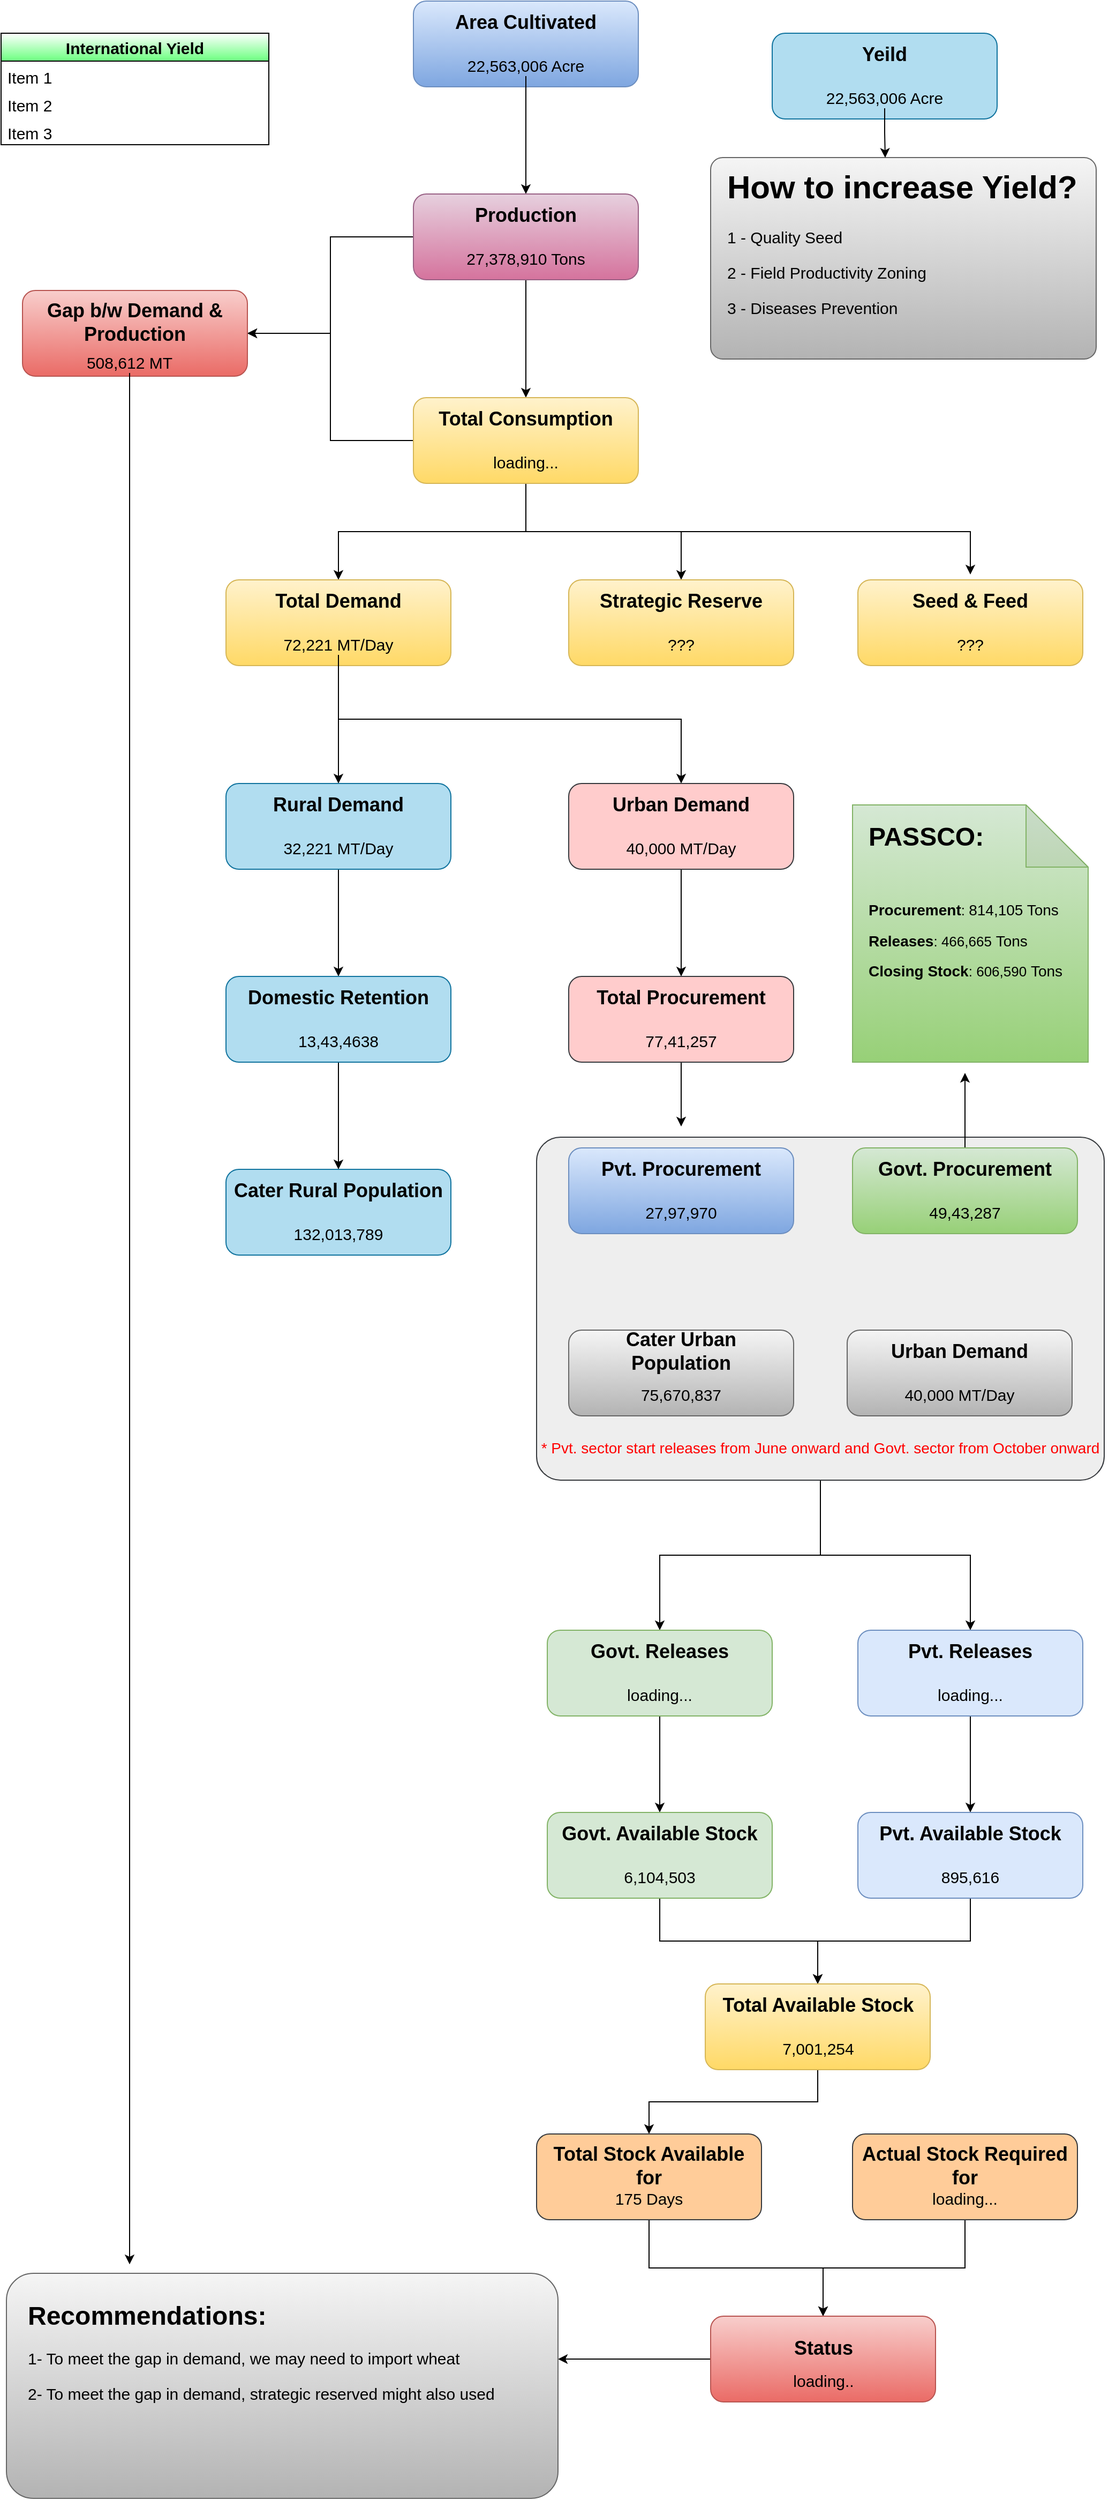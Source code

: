 <mxfile version="15.0.2" type="github">
  <diagram id="I7CHBkKnCYrHu58SfuDM" name="Page-1">
    <mxGraphModel dx="1245" dy="667" grid="1" gridSize="10" guides="1" tooltips="1" connect="1" arrows="1" fold="1" page="1" pageScale="1" pageWidth="1100" pageHeight="2500" math="0" shadow="0">
      <root>
        <mxCell id="0" />
        <mxCell id="1" parent="0" />
        <mxCell id="dDpHStHxGHFSLG2KbeYR-14" style="edgeStyle=orthogonalEdgeStyle;rounded=0;jumpSize=6;orthogonalLoop=1;jettySize=auto;html=1;entryX=0.5;entryY=0;entryDx=0;entryDy=0;" edge="1" parent="1" source="dDpHStHxGHFSLG2KbeYR-11" target="IQpRgXhFGQUZ7-Aa7Qsy-60">
          <mxGeometry relative="1" as="geometry" />
        </mxCell>
        <mxCell id="dDpHStHxGHFSLG2KbeYR-15" style="edgeStyle=orthogonalEdgeStyle;rounded=0;jumpSize=6;orthogonalLoop=1;jettySize=auto;html=1;entryX=0.5;entryY=0;entryDx=0;entryDy=0;" edge="1" parent="1" source="dDpHStHxGHFSLG2KbeYR-11" target="IQpRgXhFGQUZ7-Aa7Qsy-63">
          <mxGeometry relative="1" as="geometry" />
        </mxCell>
        <mxCell id="dDpHStHxGHFSLG2KbeYR-11" value="" style="rounded=1;whiteSpace=wrap;html=1;arcSize=7;fillColor=#eeeeee;strokeColor=#36393d;" vertex="1" parent="1">
          <mxGeometry x="560" y="1100" width="530" height="320" as="geometry" />
        </mxCell>
        <mxCell id="IQpRgXhFGQUZ7-Aa7Qsy-1" value="" style="rounded=1;whiteSpace=wrap;html=1;fillColor=#dae8fc;strokeColor=#6c8ebf;gradientColor=#7ea6e0;" parent="1" vertex="1">
          <mxGeometry x="445" y="40" width="210" height="80" as="geometry" />
        </mxCell>
        <mxCell id="IQpRgXhFGQUZ7-Aa7Qsy-2" value="&lt;font size=&quot;1&quot;&gt;&lt;b style=&quot;font-size: 18px&quot;&gt;Area Cultivated&lt;/b&gt;&lt;/font&gt;" style="text;html=1;strokeColor=none;fillColor=none;align=center;verticalAlign=middle;whiteSpace=wrap;rounded=0;" parent="1" vertex="1">
          <mxGeometry x="455" y="50" width="190" height="20" as="geometry" />
        </mxCell>
        <mxCell id="IQpRgXhFGQUZ7-Aa7Qsy-86" style="edgeStyle=orthogonalEdgeStyle;rounded=0;orthogonalLoop=1;jettySize=auto;html=1;" parent="1" source="IQpRgXhFGQUZ7-Aa7Qsy-3" target="IQpRgXhFGQUZ7-Aa7Qsy-4" edge="1">
          <mxGeometry relative="1" as="geometry" />
        </mxCell>
        <mxCell id="IQpRgXhFGQUZ7-Aa7Qsy-3" value="&lt;font style=&quot;font-size: 15px&quot;&gt;22,563,006 Acre&lt;/font&gt;" style="text;html=1;strokeColor=none;fillColor=none;align=center;verticalAlign=middle;whiteSpace=wrap;rounded=0;" parent="1" vertex="1">
          <mxGeometry x="455" y="90" width="190" height="20" as="geometry" />
        </mxCell>
        <mxCell id="IQpRgXhFGQUZ7-Aa7Qsy-87" style="edgeStyle=orthogonalEdgeStyle;rounded=0;orthogonalLoop=1;jettySize=auto;html=1;entryX=0.5;entryY=0;entryDx=0;entryDy=0;" parent="1" source="IQpRgXhFGQUZ7-Aa7Qsy-4" target="IQpRgXhFGQUZ7-Aa7Qsy-7" edge="1">
          <mxGeometry relative="1" as="geometry" />
        </mxCell>
        <mxCell id="IQpRgXhFGQUZ7-Aa7Qsy-88" style="edgeStyle=orthogonalEdgeStyle;rounded=0;orthogonalLoop=1;jettySize=auto;html=1;entryX=1;entryY=0.5;entryDx=0;entryDy=0;" parent="1" source="IQpRgXhFGQUZ7-Aa7Qsy-4" target="IQpRgXhFGQUZ7-Aa7Qsy-10" edge="1">
          <mxGeometry relative="1" as="geometry" />
        </mxCell>
        <mxCell id="IQpRgXhFGQUZ7-Aa7Qsy-4" value="" style="rounded=1;whiteSpace=wrap;html=1;fillColor=#e6d0de;strokeColor=#996185;gradientColor=#d5739d;" parent="1" vertex="1">
          <mxGeometry x="445" y="220" width="210" height="80" as="geometry" />
        </mxCell>
        <mxCell id="IQpRgXhFGQUZ7-Aa7Qsy-5" value="&lt;font size=&quot;1&quot;&gt;&lt;b style=&quot;font-size: 18px&quot;&gt;Production&lt;/b&gt;&lt;/font&gt;" style="text;html=1;strokeColor=none;fillColor=none;align=center;verticalAlign=middle;whiteSpace=wrap;rounded=0;" parent="1" vertex="1">
          <mxGeometry x="455" y="230" width="190" height="20" as="geometry" />
        </mxCell>
        <mxCell id="IQpRgXhFGQUZ7-Aa7Qsy-6" value="&lt;font style=&quot;font-size: 15px&quot;&gt;27,378,910 Tons&lt;/font&gt;" style="text;html=1;strokeColor=none;fillColor=none;align=center;verticalAlign=middle;whiteSpace=wrap;rounded=0;" parent="1" vertex="1">
          <mxGeometry x="455" y="270" width="190" height="20" as="geometry" />
        </mxCell>
        <mxCell id="IQpRgXhFGQUZ7-Aa7Qsy-90" style="edgeStyle=orthogonalEdgeStyle;rounded=0;orthogonalLoop=1;jettySize=auto;html=1;entryX=0.5;entryY=0;entryDx=0;entryDy=0;exitX=0.5;exitY=1;exitDx=0;exitDy=0;" parent="1" source="IQpRgXhFGQUZ7-Aa7Qsy-7" target="IQpRgXhFGQUZ7-Aa7Qsy-13" edge="1">
          <mxGeometry relative="1" as="geometry" />
        </mxCell>
        <mxCell id="IQpRgXhFGQUZ7-Aa7Qsy-91" style="edgeStyle=orthogonalEdgeStyle;rounded=0;orthogonalLoop=1;jettySize=auto;html=1;entryX=0.5;entryY=0;entryDx=0;entryDy=0;" parent="1" source="IQpRgXhFGQUZ7-Aa7Qsy-7" target="IQpRgXhFGQUZ7-Aa7Qsy-16" edge="1">
          <mxGeometry relative="1" as="geometry" />
        </mxCell>
        <mxCell id="dDpHStHxGHFSLG2KbeYR-19" style="edgeStyle=orthogonalEdgeStyle;rounded=0;jumpSize=6;orthogonalLoop=1;jettySize=auto;html=1;entryX=1;entryY=0.5;entryDx=0;entryDy=0;" edge="1" parent="1" source="IQpRgXhFGQUZ7-Aa7Qsy-7" target="IQpRgXhFGQUZ7-Aa7Qsy-10">
          <mxGeometry relative="1" as="geometry" />
        </mxCell>
        <mxCell id="IQpRgXhFGQUZ7-Aa7Qsy-7" value="" style="rounded=1;whiteSpace=wrap;html=1;fillColor=#fff2cc;strokeColor=#d6b656;gradientColor=#ffd966;" parent="1" vertex="1">
          <mxGeometry x="445" y="410" width="210" height="80" as="geometry" />
        </mxCell>
        <mxCell id="IQpRgXhFGQUZ7-Aa7Qsy-8" value="&lt;font size=&quot;1&quot;&gt;&lt;b style=&quot;font-size: 18px&quot;&gt;Total&amp;nbsp;&lt;/b&gt;&lt;/font&gt;&lt;span style=&quot;font-size: 18px&quot;&gt;&lt;b&gt;Consumption&lt;/b&gt;&lt;/span&gt;" style="text;html=1;strokeColor=none;fillColor=none;align=center;verticalAlign=middle;whiteSpace=wrap;rounded=0;" parent="1" vertex="1">
          <mxGeometry x="455" y="420" width="190" height="20" as="geometry" />
        </mxCell>
        <mxCell id="dDpHStHxGHFSLG2KbeYR-5" style="edgeStyle=orthogonalEdgeStyle;rounded=0;jumpSize=6;orthogonalLoop=1;jettySize=auto;html=1;entryX=0.5;entryY=0;entryDx=0;entryDy=0;" edge="1" parent="1">
          <mxGeometry relative="1" as="geometry">
            <mxPoint x="550" y="510" as="sourcePoint" />
            <mxPoint x="965" y="575" as="targetPoint" />
            <Array as="points">
              <mxPoint x="550" y="535" />
              <mxPoint x="965" y="535" />
            </Array>
          </mxGeometry>
        </mxCell>
        <mxCell id="IQpRgXhFGQUZ7-Aa7Qsy-9" value="&lt;font style=&quot;font-size: 15px&quot;&gt;loading...&lt;/font&gt;" style="text;html=1;strokeColor=none;fillColor=none;align=center;verticalAlign=middle;whiteSpace=wrap;rounded=0;" parent="1" vertex="1">
          <mxGeometry x="455" y="460" width="190" height="20" as="geometry" />
        </mxCell>
        <mxCell id="IQpRgXhFGQUZ7-Aa7Qsy-10" value="" style="rounded=1;whiteSpace=wrap;html=1;fillColor=#f8cecc;strokeColor=#b85450;gradientColor=#ea6b66;" parent="1" vertex="1">
          <mxGeometry x="80" y="310" width="210" height="80" as="geometry" />
        </mxCell>
        <mxCell id="IQpRgXhFGQUZ7-Aa7Qsy-11" value="&lt;span style=&quot;font-size: 18px&quot;&gt;&lt;b&gt;Gap b/w Demand &amp;amp; Production&lt;/b&gt;&lt;/span&gt;" style="text;html=1;strokeColor=none;fillColor=none;align=center;verticalAlign=middle;whiteSpace=wrap;rounded=0;" parent="1" vertex="1">
          <mxGeometry x="90" y="330" width="190" height="20" as="geometry" />
        </mxCell>
        <mxCell id="IQpRgXhFGQUZ7-Aa7Qsy-95" style="edgeStyle=orthogonalEdgeStyle;rounded=0;orthogonalLoop=1;jettySize=auto;html=1;entryX=0.5;entryY=0;entryDx=0;entryDy=0;" parent="1" source="IQpRgXhFGQUZ7-Aa7Qsy-13" target="IQpRgXhFGQUZ7-Aa7Qsy-22" edge="1">
          <mxGeometry relative="1" as="geometry" />
        </mxCell>
        <mxCell id="IQpRgXhFGQUZ7-Aa7Qsy-13" value="" style="rounded=1;whiteSpace=wrap;html=1;fillColor=#fff2cc;strokeColor=#d6b656;gradientColor=#ffd966;" parent="1" vertex="1">
          <mxGeometry x="270" y="580" width="210" height="80" as="geometry" />
        </mxCell>
        <mxCell id="IQpRgXhFGQUZ7-Aa7Qsy-14" value="&lt;span style=&quot;font-size: 18px&quot;&gt;&lt;b&gt;Total Demand&lt;/b&gt;&lt;/span&gt;" style="text;html=1;strokeColor=none;fillColor=none;align=center;verticalAlign=middle;whiteSpace=wrap;rounded=0;" parent="1" vertex="1">
          <mxGeometry x="280" y="590" width="190" height="20" as="geometry" />
        </mxCell>
        <mxCell id="IQpRgXhFGQUZ7-Aa7Qsy-99" style="edgeStyle=orthogonalEdgeStyle;rounded=0;orthogonalLoop=1;jettySize=auto;html=1;entryX=0.5;entryY=0;entryDx=0;entryDy=0;" parent="1" source="IQpRgXhFGQUZ7-Aa7Qsy-15" target="IQpRgXhFGQUZ7-Aa7Qsy-25" edge="1">
          <mxGeometry relative="1" as="geometry">
            <Array as="points">
              <mxPoint x="375" y="710" />
              <mxPoint x="695" y="710" />
            </Array>
          </mxGeometry>
        </mxCell>
        <mxCell id="IQpRgXhFGQUZ7-Aa7Qsy-15" value="&lt;font style=&quot;font-size: 15px&quot;&gt;72,221 MT/Day&lt;/font&gt;" style="text;html=1;strokeColor=none;fillColor=none;align=center;verticalAlign=middle;whiteSpace=wrap;rounded=0;" parent="1" vertex="1">
          <mxGeometry x="280" y="630" width="190" height="20" as="geometry" />
        </mxCell>
        <mxCell id="IQpRgXhFGQUZ7-Aa7Qsy-16" value="" style="rounded=1;whiteSpace=wrap;html=1;fillColor=#fff2cc;strokeColor=#d6b656;gradientColor=#ffd966;" parent="1" vertex="1">
          <mxGeometry x="590" y="580" width="210" height="80" as="geometry" />
        </mxCell>
        <mxCell id="IQpRgXhFGQUZ7-Aa7Qsy-17" value="&lt;span style=&quot;font-size: 18px&quot;&gt;&lt;b&gt;Strategic&lt;/b&gt;&lt;/span&gt;&lt;b style=&quot;font-size: 18px&quot;&gt;&amp;nbsp;Reserve&lt;/b&gt;" style="text;html=1;strokeColor=none;fillColor=none;align=center;verticalAlign=middle;whiteSpace=wrap;rounded=0;" parent="1" vertex="1">
          <mxGeometry x="600" y="590" width="190" height="20" as="geometry" />
        </mxCell>
        <mxCell id="IQpRgXhFGQUZ7-Aa7Qsy-18" value="&lt;font style=&quot;font-size: 15px&quot;&gt;???&lt;/font&gt;" style="text;html=1;strokeColor=none;fillColor=none;align=center;verticalAlign=middle;whiteSpace=wrap;rounded=0;" parent="1" vertex="1">
          <mxGeometry x="600" y="630" width="190" height="20" as="geometry" />
        </mxCell>
        <mxCell id="IQpRgXhFGQUZ7-Aa7Qsy-19" value="" style="rounded=1;whiteSpace=wrap;html=1;fillColor=#fff2cc;strokeColor=#d6b656;gradientColor=#ffd966;" parent="1" vertex="1">
          <mxGeometry x="860" y="580" width="210" height="80" as="geometry" />
        </mxCell>
        <mxCell id="IQpRgXhFGQUZ7-Aa7Qsy-20" value="&lt;span style=&quot;font-size: 18px&quot;&gt;&lt;b&gt;Seed &amp;amp; Feed&lt;/b&gt;&lt;/span&gt;" style="text;html=1;strokeColor=none;fillColor=none;align=center;verticalAlign=middle;whiteSpace=wrap;rounded=0;" parent="1" vertex="1">
          <mxGeometry x="870" y="590" width="190" height="20" as="geometry" />
        </mxCell>
        <mxCell id="IQpRgXhFGQUZ7-Aa7Qsy-21" value="&lt;font style=&quot;font-size: 15px&quot;&gt;???&lt;/font&gt;" style="text;html=1;strokeColor=none;fillColor=none;align=center;verticalAlign=middle;whiteSpace=wrap;rounded=0;" parent="1" vertex="1">
          <mxGeometry x="870" y="630" width="190" height="20" as="geometry" />
        </mxCell>
        <mxCell id="IQpRgXhFGQUZ7-Aa7Qsy-102" style="edgeStyle=orthogonalEdgeStyle;rounded=0;orthogonalLoop=1;jettySize=auto;html=1;entryX=0.5;entryY=0;entryDx=0;entryDy=0;" parent="1" source="IQpRgXhFGQUZ7-Aa7Qsy-22" target="IQpRgXhFGQUZ7-Aa7Qsy-28" edge="1">
          <mxGeometry relative="1" as="geometry" />
        </mxCell>
        <mxCell id="IQpRgXhFGQUZ7-Aa7Qsy-22" value="" style="rounded=1;whiteSpace=wrap;html=1;fillColor=#b1ddf0;strokeColor=#10739e;" parent="1" vertex="1">
          <mxGeometry x="270" y="770" width="210" height="80" as="geometry" />
        </mxCell>
        <mxCell id="IQpRgXhFGQUZ7-Aa7Qsy-23" value="&lt;span style=&quot;font-size: 18px&quot;&gt;&lt;b&gt;Rural Demand&lt;/b&gt;&lt;/span&gt;" style="text;html=1;strokeColor=none;fillColor=none;align=center;verticalAlign=middle;whiteSpace=wrap;rounded=0;" parent="1" vertex="1">
          <mxGeometry x="280" y="780" width="190" height="20" as="geometry" />
        </mxCell>
        <mxCell id="IQpRgXhFGQUZ7-Aa7Qsy-24" value="&lt;font style=&quot;font-size: 15px&quot;&gt;32,221 MT/Day&lt;/font&gt;" style="text;html=1;strokeColor=none;fillColor=none;align=center;verticalAlign=middle;whiteSpace=wrap;rounded=0;" parent="1" vertex="1">
          <mxGeometry x="280" y="820" width="190" height="20" as="geometry" />
        </mxCell>
        <mxCell id="IQpRgXhFGQUZ7-Aa7Qsy-105" style="edgeStyle=orthogonalEdgeStyle;rounded=0;orthogonalLoop=1;jettySize=auto;html=1;entryX=0.5;entryY=0;entryDx=0;entryDy=0;" parent="1" source="IQpRgXhFGQUZ7-Aa7Qsy-25" target="IQpRgXhFGQUZ7-Aa7Qsy-37" edge="1">
          <mxGeometry relative="1" as="geometry" />
        </mxCell>
        <mxCell id="IQpRgXhFGQUZ7-Aa7Qsy-25" value="" style="rounded=1;whiteSpace=wrap;html=1;fillColor=#ffcccc;strokeColor=#36393d;" parent="1" vertex="1">
          <mxGeometry x="590" y="770" width="210" height="80" as="geometry" />
        </mxCell>
        <mxCell id="IQpRgXhFGQUZ7-Aa7Qsy-26" value="&lt;span style=&quot;font-size: 18px&quot;&gt;&lt;b&gt;Urban Demand&lt;/b&gt;&lt;/span&gt;" style="text;html=1;strokeColor=none;fillColor=none;align=center;verticalAlign=middle;whiteSpace=wrap;rounded=0;" parent="1" vertex="1">
          <mxGeometry x="600" y="780" width="190" height="20" as="geometry" />
        </mxCell>
        <mxCell id="IQpRgXhFGQUZ7-Aa7Qsy-27" value="&lt;font style=&quot;font-size: 15px&quot;&gt;40,000 MT/Day&lt;/font&gt;" style="text;html=1;strokeColor=none;fillColor=none;align=center;verticalAlign=middle;whiteSpace=wrap;rounded=0;" parent="1" vertex="1">
          <mxGeometry x="600" y="820" width="190" height="20" as="geometry" />
        </mxCell>
        <mxCell id="IQpRgXhFGQUZ7-Aa7Qsy-103" style="edgeStyle=orthogonalEdgeStyle;rounded=0;orthogonalLoop=1;jettySize=auto;html=1;entryX=0.5;entryY=0;entryDx=0;entryDy=0;" parent="1" source="IQpRgXhFGQUZ7-Aa7Qsy-28" target="IQpRgXhFGQUZ7-Aa7Qsy-31" edge="1">
          <mxGeometry relative="1" as="geometry" />
        </mxCell>
        <mxCell id="IQpRgXhFGQUZ7-Aa7Qsy-28" value="" style="rounded=1;whiteSpace=wrap;html=1;fillColor=#b1ddf0;strokeColor=#10739e;" parent="1" vertex="1">
          <mxGeometry x="270" y="950" width="210" height="80" as="geometry" />
        </mxCell>
        <mxCell id="IQpRgXhFGQUZ7-Aa7Qsy-29" value="&lt;span style=&quot;font-size: 18px&quot;&gt;&lt;b&gt;Domestic Retention&lt;/b&gt;&lt;/span&gt;" style="text;html=1;strokeColor=none;fillColor=none;align=center;verticalAlign=middle;whiteSpace=wrap;rounded=0;" parent="1" vertex="1">
          <mxGeometry x="280" y="960" width="190" height="20" as="geometry" />
        </mxCell>
        <mxCell id="IQpRgXhFGQUZ7-Aa7Qsy-30" value="&lt;font style=&quot;font-size: 15px&quot;&gt;13,43,4638&lt;/font&gt;" style="text;html=1;strokeColor=none;fillColor=none;align=center;verticalAlign=middle;whiteSpace=wrap;rounded=0;" parent="1" vertex="1">
          <mxGeometry x="280" y="1000" width="190" height="20" as="geometry" />
        </mxCell>
        <mxCell id="IQpRgXhFGQUZ7-Aa7Qsy-31" value="" style="rounded=1;whiteSpace=wrap;html=1;fillColor=#b1ddf0;strokeColor=#10739e;" parent="1" vertex="1">
          <mxGeometry x="270" y="1130" width="210" height="80" as="geometry" />
        </mxCell>
        <mxCell id="IQpRgXhFGQUZ7-Aa7Qsy-32" value="&lt;span style=&quot;font-size: 18px&quot;&gt;&lt;b&gt;Cater Rural Population&lt;/b&gt;&lt;/span&gt;" style="text;html=1;strokeColor=none;fillColor=none;align=center;verticalAlign=middle;whiteSpace=wrap;rounded=0;" parent="1" vertex="1">
          <mxGeometry x="275" y="1140" width="200" height="20" as="geometry" />
        </mxCell>
        <mxCell id="IQpRgXhFGQUZ7-Aa7Qsy-33" value="&lt;font style=&quot;font-size: 15px&quot;&gt;132,013,789&lt;/font&gt;" style="text;html=1;strokeColor=none;fillColor=none;align=center;verticalAlign=middle;whiteSpace=wrap;rounded=0;" parent="1" vertex="1">
          <mxGeometry x="280" y="1180" width="190" height="20" as="geometry" />
        </mxCell>
        <mxCell id="dDpHStHxGHFSLG2KbeYR-22" style="edgeStyle=orthogonalEdgeStyle;rounded=0;jumpSize=6;orthogonalLoop=1;jettySize=auto;html=1;" edge="1" parent="1" source="IQpRgXhFGQUZ7-Aa7Qsy-37">
          <mxGeometry relative="1" as="geometry">
            <mxPoint x="695" y="1090" as="targetPoint" />
          </mxGeometry>
        </mxCell>
        <mxCell id="IQpRgXhFGQUZ7-Aa7Qsy-37" value="" style="rounded=1;whiteSpace=wrap;html=1;fillColor=#ffcccc;strokeColor=#36393d;" parent="1" vertex="1">
          <mxGeometry x="590" y="950" width="210" height="80" as="geometry" />
        </mxCell>
        <mxCell id="IQpRgXhFGQUZ7-Aa7Qsy-38" value="&lt;span style=&quot;font-size: 18px&quot;&gt;&lt;b&gt;Total Procurement&lt;/b&gt;&lt;/span&gt;" style="text;html=1;strokeColor=none;fillColor=none;align=center;verticalAlign=middle;whiteSpace=wrap;rounded=0;" parent="1" vertex="1">
          <mxGeometry x="600" y="960" width="190" height="20" as="geometry" />
        </mxCell>
        <mxCell id="IQpRgXhFGQUZ7-Aa7Qsy-39" value="&lt;font style=&quot;font-size: 15px&quot;&gt;77,41,257&lt;/font&gt;" style="text;html=1;strokeColor=none;fillColor=none;align=center;verticalAlign=middle;whiteSpace=wrap;rounded=0;" parent="1" vertex="1">
          <mxGeometry x="600" y="1000" width="190" height="20" as="geometry" />
        </mxCell>
        <mxCell id="dDpHStHxGHFSLG2KbeYR-24" style="edgeStyle=orthogonalEdgeStyle;rounded=0;jumpSize=6;orthogonalLoop=1;jettySize=auto;html=1;" edge="1" parent="1" source="IQpRgXhFGQUZ7-Aa7Qsy-40">
          <mxGeometry relative="1" as="geometry">
            <mxPoint x="960" y="1040" as="targetPoint" />
          </mxGeometry>
        </mxCell>
        <mxCell id="IQpRgXhFGQUZ7-Aa7Qsy-40" value="" style="rounded=1;whiteSpace=wrap;html=1;gradientColor=#97d077;fillColor=#d5e8d4;strokeColor=#82b366;" parent="1" vertex="1">
          <mxGeometry x="855" y="1110" width="210" height="80" as="geometry" />
        </mxCell>
        <mxCell id="IQpRgXhFGQUZ7-Aa7Qsy-41" value="&lt;span style=&quot;font-size: 18px&quot;&gt;&lt;b&gt;Govt. Procurement&lt;/b&gt;&lt;/span&gt;" style="text;html=1;strokeColor=none;fillColor=none;align=center;verticalAlign=middle;whiteSpace=wrap;rounded=0;" parent="1" vertex="1">
          <mxGeometry x="865" y="1120" width="190" height="20" as="geometry" />
        </mxCell>
        <mxCell id="IQpRgXhFGQUZ7-Aa7Qsy-42" value="&lt;font style=&quot;font-size: 15px&quot;&gt;49,43,287&lt;/font&gt;" style="text;html=1;strokeColor=none;fillColor=none;align=center;verticalAlign=middle;whiteSpace=wrap;rounded=0;" parent="1" vertex="1">
          <mxGeometry x="865" y="1160" width="190" height="20" as="geometry" />
        </mxCell>
        <mxCell id="IQpRgXhFGQUZ7-Aa7Qsy-43" value="" style="rounded=1;whiteSpace=wrap;html=1;gradientColor=#7ea6e0;fillColor=#dae8fc;strokeColor=#6c8ebf;" parent="1" vertex="1">
          <mxGeometry x="590" y="1110" width="210" height="80" as="geometry" />
        </mxCell>
        <mxCell id="IQpRgXhFGQUZ7-Aa7Qsy-44" value="&lt;span style=&quot;font-size: 18px&quot;&gt;&lt;b&gt;Pvt. Procurement&lt;/b&gt;&lt;/span&gt;" style="text;html=1;strokeColor=none;fillColor=none;align=center;verticalAlign=middle;whiteSpace=wrap;rounded=0;" parent="1" vertex="1">
          <mxGeometry x="600" y="1120" width="190" height="20" as="geometry" />
        </mxCell>
        <mxCell id="IQpRgXhFGQUZ7-Aa7Qsy-45" value="&lt;font style=&quot;font-size: 15px&quot;&gt;27,97,970&lt;/font&gt;" style="text;html=1;strokeColor=none;fillColor=none;align=center;verticalAlign=middle;whiteSpace=wrap;rounded=0;" parent="1" vertex="1">
          <mxGeometry x="600" y="1160" width="190" height="20" as="geometry" />
        </mxCell>
        <mxCell id="IQpRgXhFGQUZ7-Aa7Qsy-52" value="" style="rounded=1;whiteSpace=wrap;html=1;gradientColor=#b3b3b3;fillColor=#f5f5f5;strokeColor=#666666;" parent="1" vertex="1">
          <mxGeometry x="590" y="1280" width="210" height="80" as="geometry" />
        </mxCell>
        <mxCell id="IQpRgXhFGQUZ7-Aa7Qsy-53" value="&lt;span style=&quot;font-size: 18px&quot;&gt;&lt;b&gt;Cater Urban Population&lt;/b&gt;&lt;/span&gt;&lt;span style=&quot;color: rgba(0 , 0 , 0 , 0) ; font-family: monospace ; font-size: 0px&quot;&gt;%3CmxGraphModel%3E%3Croot%3E%3CmxCell%20id%3D%220%22%2F%3E%3CmxCell%20id%3D%221%22%20parent%3D%220%22%2F%3E%3CmxCell%20id%3D%222%22%20value%3D%22%22%20style%3D%22rounded%3D1%3BwhiteSpace%3Dwrap%3Bhtml%3D1%3B%22%20vertex%3D%221%22%20parent%3D%221%22%3E%3CmxGeometry%20x%3D%22590%22%20y%3D%221110%22%20width%3D%22210%22%20height%3D%2280%22%20as%3D%22geometry%22%2F%3E%3C%2FmxCell%3E%3CmxCell%20id%3D%223%22%20value%3D%22%26lt%3Bspan%20style%3D%26quot%3Bfont-size%3A%2018px%26quot%3B%26gt%3B%26lt%3Bb%26gt%3BGovt.%20Procurement%26lt%3B%2Fb%26gt%3B%26lt%3B%2Fspan%26gt%3B%22%20style%3D%22text%3Bhtml%3D1%3BstrokeColor%3Dnone%3BfillColor%3Dnone%3Balign%3Dcenter%3BverticalAlign%3Dmiddle%3BwhiteSpace%3Dwrap%3Brounded%3D0%3B%22%20vertex%3D%221%22%20parent%3D%221%22%3E%3CmxGeometry%20x%3D%22600%22%20y%3D%221120%22%20width%3D%22190%22%20height%3D%2220%22%20as%3D%22geometry%22%2F%3E%3C%2FmxCell%3E%3CmxCell%20id%3D%224%22%20value%3D%22%26lt%3Bfont%20style%3D%26quot%3Bfont-size%3A%2015px%26quot%3B%26gt%3B72%2C221%20MT%2FDay%26lt%3B%2Ffont%26gt%3B%22%20style%3D%22text%3Bhtml%3D1%3BstrokeColor%3Dnone%3BfillColor%3Dnone%3Balign%3Dcenter%3BverticalAlign%3Dmiddle%3BwhiteSpace%3Dwrap%3Brounded%3D0%3B%22%20vertex%3D%221%22%20parent%3D%221%22%3E%3CmxGeometry%20x%3D%22600%22%20y%3D%221160%22%20width%3D%22190%22%20height%3D%2220%22%20as%3D%22geometry%22%2F%3E%3C%2FmxCell%3E%3C%2Froot%3E%3C%2FmxGraphModel%3E&lt;/span&gt;" style="text;html=1;strokeColor=none;fillColor=none;align=center;verticalAlign=middle;whiteSpace=wrap;rounded=0;" parent="1" vertex="1">
          <mxGeometry x="600" y="1290" width="190" height="20" as="geometry" />
        </mxCell>
        <mxCell id="IQpRgXhFGQUZ7-Aa7Qsy-54" value="&lt;font style=&quot;font-size: 15px&quot;&gt;75,670,837&lt;/font&gt;" style="text;html=1;strokeColor=none;fillColor=none;align=center;verticalAlign=middle;whiteSpace=wrap;rounded=0;" parent="1" vertex="1">
          <mxGeometry x="600" y="1330" width="190" height="20" as="geometry" />
        </mxCell>
        <mxCell id="IQpRgXhFGQUZ7-Aa7Qsy-55" value="" style="rounded=1;whiteSpace=wrap;html=1;gradientColor=#b3b3b3;fillColor=#f5f5f5;strokeColor=#666666;" parent="1" vertex="1">
          <mxGeometry x="850" y="1280" width="210" height="80" as="geometry" />
        </mxCell>
        <mxCell id="IQpRgXhFGQUZ7-Aa7Qsy-56" value="&lt;span style=&quot;font-size: 18px&quot;&gt;&lt;b&gt;Urban Demand&lt;/b&gt;&lt;/span&gt;" style="text;html=1;strokeColor=none;fillColor=none;align=center;verticalAlign=middle;whiteSpace=wrap;rounded=0;" parent="1" vertex="1">
          <mxGeometry x="860" y="1290" width="190" height="20" as="geometry" />
        </mxCell>
        <mxCell id="IQpRgXhFGQUZ7-Aa7Qsy-57" value="&lt;font style=&quot;font-size: 15px&quot;&gt;40,000 MT/Day&lt;/font&gt;" style="text;html=1;strokeColor=none;fillColor=none;align=center;verticalAlign=middle;whiteSpace=wrap;rounded=0;" parent="1" vertex="1">
          <mxGeometry x="860" y="1330" width="190" height="20" as="geometry" />
        </mxCell>
        <mxCell id="IQpRgXhFGQUZ7-Aa7Qsy-59" value="&lt;font style=&quot;font-size: 14px&quot; color=&quot;#ff0000&quot;&gt;* Pvt. sector start releases from June onward and Govt. sector from October onward&lt;/font&gt;" style="text;html=1;strokeColor=none;fillColor=none;align=center;verticalAlign=middle;whiteSpace=wrap;rounded=0;" parent="1" vertex="1">
          <mxGeometry x="550" y="1380" width="550" height="20" as="geometry" />
        </mxCell>
        <mxCell id="IQpRgXhFGQUZ7-Aa7Qsy-112" style="edgeStyle=orthogonalEdgeStyle;rounded=0;orthogonalLoop=1;jettySize=auto;html=1;entryX=0.5;entryY=0;entryDx=0;entryDy=0;" parent="1" source="IQpRgXhFGQUZ7-Aa7Qsy-60" target="IQpRgXhFGQUZ7-Aa7Qsy-66" edge="1">
          <mxGeometry relative="1" as="geometry" />
        </mxCell>
        <mxCell id="IQpRgXhFGQUZ7-Aa7Qsy-60" value="" style="rounded=1;whiteSpace=wrap;html=1;fillColor=#d5e8d4;strokeColor=#82b366;" parent="1" vertex="1">
          <mxGeometry x="570" y="1560" width="210" height="80" as="geometry" />
        </mxCell>
        <mxCell id="IQpRgXhFGQUZ7-Aa7Qsy-61" value="&lt;span style=&quot;font-size: 18px&quot;&gt;&lt;b&gt;Govt. Releases&lt;/b&gt;&lt;/span&gt;" style="text;html=1;strokeColor=none;fillColor=none;align=center;verticalAlign=middle;whiteSpace=wrap;rounded=0;" parent="1" vertex="1">
          <mxGeometry x="575" y="1570" width="200" height="20" as="geometry" />
        </mxCell>
        <mxCell id="IQpRgXhFGQUZ7-Aa7Qsy-62" value="&lt;font style=&quot;font-size: 15px&quot;&gt;loading...&lt;/font&gt;" style="text;html=1;strokeColor=none;fillColor=none;align=center;verticalAlign=middle;whiteSpace=wrap;rounded=0;" parent="1" vertex="1">
          <mxGeometry x="580" y="1610" width="190" height="20" as="geometry" />
        </mxCell>
        <mxCell id="IQpRgXhFGQUZ7-Aa7Qsy-115" style="edgeStyle=orthogonalEdgeStyle;rounded=0;orthogonalLoop=1;jettySize=auto;html=1;entryX=0.5;entryY=0;entryDx=0;entryDy=0;" parent="1" source="IQpRgXhFGQUZ7-Aa7Qsy-63" target="IQpRgXhFGQUZ7-Aa7Qsy-69" edge="1">
          <mxGeometry relative="1" as="geometry" />
        </mxCell>
        <mxCell id="IQpRgXhFGQUZ7-Aa7Qsy-63" value="" style="rounded=1;whiteSpace=wrap;html=1;fillColor=#dae8fc;strokeColor=#6c8ebf;" parent="1" vertex="1">
          <mxGeometry x="860" y="1560" width="210" height="80" as="geometry" />
        </mxCell>
        <mxCell id="IQpRgXhFGQUZ7-Aa7Qsy-64" value="&lt;span style=&quot;font-size: 18px&quot;&gt;&lt;b&gt;Pvt. Releases&lt;/b&gt;&lt;/span&gt;" style="text;html=1;strokeColor=none;fillColor=none;align=center;verticalAlign=middle;whiteSpace=wrap;rounded=0;" parent="1" vertex="1">
          <mxGeometry x="865" y="1570" width="200" height="20" as="geometry" />
        </mxCell>
        <mxCell id="IQpRgXhFGQUZ7-Aa7Qsy-65" value="&lt;font style=&quot;font-size: 15px&quot;&gt;loading...&lt;/font&gt;" style="text;html=1;strokeColor=none;fillColor=none;align=center;verticalAlign=middle;whiteSpace=wrap;rounded=0;" parent="1" vertex="1">
          <mxGeometry x="870" y="1610" width="190" height="20" as="geometry" />
        </mxCell>
        <mxCell id="IQpRgXhFGQUZ7-Aa7Qsy-116" style="edgeStyle=orthogonalEdgeStyle;rounded=0;orthogonalLoop=1;jettySize=auto;html=1;" parent="1" source="IQpRgXhFGQUZ7-Aa7Qsy-66" target="IQpRgXhFGQUZ7-Aa7Qsy-72" edge="1">
          <mxGeometry relative="1" as="geometry" />
        </mxCell>
        <mxCell id="IQpRgXhFGQUZ7-Aa7Qsy-66" value="" style="rounded=1;whiteSpace=wrap;html=1;fillColor=#d5e8d4;strokeColor=#82b366;" parent="1" vertex="1">
          <mxGeometry x="570" y="1730" width="210" height="80" as="geometry" />
        </mxCell>
        <mxCell id="IQpRgXhFGQUZ7-Aa7Qsy-67" value="&lt;span style=&quot;font-size: 18px&quot;&gt;&lt;b&gt;Govt. Available Stock&lt;/b&gt;&lt;/span&gt;" style="text;html=1;strokeColor=none;fillColor=none;align=center;verticalAlign=middle;whiteSpace=wrap;rounded=0;" parent="1" vertex="1">
          <mxGeometry x="575" y="1740" width="200" height="20" as="geometry" />
        </mxCell>
        <mxCell id="IQpRgXhFGQUZ7-Aa7Qsy-68" value="&lt;font style=&quot;font-size: 15px&quot;&gt;6,104,503&lt;/font&gt;" style="text;html=1;strokeColor=none;fillColor=none;align=center;verticalAlign=middle;whiteSpace=wrap;rounded=0;" parent="1" vertex="1">
          <mxGeometry x="580" y="1780" width="190" height="20" as="geometry" />
        </mxCell>
        <mxCell id="IQpRgXhFGQUZ7-Aa7Qsy-117" style="edgeStyle=orthogonalEdgeStyle;rounded=0;orthogonalLoop=1;jettySize=auto;html=1;entryX=0.5;entryY=0;entryDx=0;entryDy=0;" parent="1" source="IQpRgXhFGQUZ7-Aa7Qsy-69" target="IQpRgXhFGQUZ7-Aa7Qsy-72" edge="1">
          <mxGeometry relative="1" as="geometry" />
        </mxCell>
        <mxCell id="IQpRgXhFGQUZ7-Aa7Qsy-69" value="" style="rounded=1;whiteSpace=wrap;html=1;fillColor=#dae8fc;strokeColor=#6c8ebf;" parent="1" vertex="1">
          <mxGeometry x="860" y="1730" width="210" height="80" as="geometry" />
        </mxCell>
        <mxCell id="IQpRgXhFGQUZ7-Aa7Qsy-70" value="&lt;span style=&quot;font-size: 18px&quot;&gt;&lt;b&gt;Pvt. Available Stock&lt;/b&gt;&lt;/span&gt;" style="text;html=1;strokeColor=none;fillColor=none;align=center;verticalAlign=middle;whiteSpace=wrap;rounded=0;" parent="1" vertex="1">
          <mxGeometry x="865" y="1740" width="200" height="20" as="geometry" />
        </mxCell>
        <mxCell id="IQpRgXhFGQUZ7-Aa7Qsy-71" value="&lt;font style=&quot;font-size: 15px&quot;&gt;895,616&lt;/font&gt;" style="text;html=1;strokeColor=none;fillColor=none;align=center;verticalAlign=middle;whiteSpace=wrap;rounded=0;" parent="1" vertex="1">
          <mxGeometry x="870" y="1780" width="190" height="20" as="geometry" />
        </mxCell>
        <mxCell id="IQpRgXhFGQUZ7-Aa7Qsy-118" style="edgeStyle=orthogonalEdgeStyle;rounded=0;orthogonalLoop=1;jettySize=auto;html=1;entryX=0.5;entryY=0;entryDx=0;entryDy=0;" parent="1" source="IQpRgXhFGQUZ7-Aa7Qsy-72" target="IQpRgXhFGQUZ7-Aa7Qsy-75" edge="1">
          <mxGeometry relative="1" as="geometry" />
        </mxCell>
        <mxCell id="IQpRgXhFGQUZ7-Aa7Qsy-72" value="" style="rounded=1;whiteSpace=wrap;html=1;fillColor=#fff2cc;strokeColor=#d6b656;gradientColor=#ffd966;" parent="1" vertex="1">
          <mxGeometry x="717.5" y="1890" width="210" height="80" as="geometry" />
        </mxCell>
        <mxCell id="IQpRgXhFGQUZ7-Aa7Qsy-73" value="&lt;span style=&quot;font-size: 18px&quot;&gt;&lt;b&gt;Total Available Stock&lt;/b&gt;&lt;/span&gt;&lt;span style=&quot;color: rgba(0 , 0 , 0 , 0) ; font-family: monospace ; font-size: 0px&quot;&gt;%3CmxGraphModel%3E%3Croot%3E%3CmxCell%20id%3D%220%22%2F%3E%3CmxCell%20id%3D%221%22%20parent%3D%220%22%2F%3E%3CmxCell%20id%3D%222%22%20value%3D%22%22%20style%3D%22rounded%3D1%3BwhiteSpace%3Dwrap%3Bhtml%3D1%3B%22%20vertex%3D%221%22%20parent%3D%221%22%3E%3CmxGeometry%20x%3D%22560%22%20y%3D%221840%22%20width%3D%22210%22%20height%3D%2280%22%20as%3D%22geometry%22%2F%3E%3C%2FmxCell%3E%3CmxCell%20id%3D%223%22%20value%3D%22%26lt%3Bspan%20style%3D%26quot%3Bfont-size%3A%2018px%26quot%3B%26gt%3B%26lt%3Bb%26gt%3BGovt.%20Available%20Stock%26lt%3B%2Fb%26gt%3B%26lt%3B%2Fspan%26gt%3B%22%20style%3D%22text%3Bhtml%3D1%3BstrokeColor%3Dnone%3BfillColor%3Dnone%3Balign%3Dcenter%3BverticalAlign%3Dmiddle%3BwhiteSpace%3Dwrap%3Brounded%3D0%3B%22%20vertex%3D%221%22%20parent%3D%221%22%3E%3CmxGeometry%20x%3D%22565%22%20y%3D%221850%22%20width%3D%22200%22%20height%3D%2220%22%20as%3D%22geometry%22%2F%3E%3C%2FmxCell%3E%3CmxCell%20id%3D%224%22%20value%3D%22%26lt%3Bfont%20style%3D%26quot%3Bfont-size%3A%2015px%26quot%3B%26gt%3B72%2C221%20MT%2FDay%26lt%3B%2Ffont%26gt%3B%22%20style%3D%22text%3Bhtml%3D1%3BstrokeColor%3Dnone%3BfillColor%3Dnone%3Balign%3Dcenter%3BverticalAlign%3Dmiddle%3BwhiteSpace%3Dwrap%3Brounded%3D0%3B%22%20vertex%3D%221%22%20parent%3D%221%22%3E%3CmxGeometry%20x%3D%22570%22%20y%3D%221890%22%20width%3D%22190%22%20height%3D%2220%22%20as%3D%22geometry%22%2F%3E%3C%2FmxCell%3E%3C%2Froot%3E%3C%2FmxGraphModel%3E&lt;/span&gt;" style="text;html=1;strokeColor=none;fillColor=none;align=center;verticalAlign=middle;whiteSpace=wrap;rounded=0;" parent="1" vertex="1">
          <mxGeometry x="722.5" y="1900" width="200" height="20" as="geometry" />
        </mxCell>
        <mxCell id="IQpRgXhFGQUZ7-Aa7Qsy-74" value="&lt;font style=&quot;font-size: 15px&quot;&gt;7,001,254&lt;/font&gt;" style="text;html=1;strokeColor=none;fillColor=none;align=center;verticalAlign=middle;whiteSpace=wrap;rounded=0;" parent="1" vertex="1">
          <mxGeometry x="727.5" y="1940" width="190" height="20" as="geometry" />
        </mxCell>
        <mxCell id="IQpRgXhFGQUZ7-Aa7Qsy-120" style="edgeStyle=orthogonalEdgeStyle;rounded=0;orthogonalLoop=1;jettySize=auto;html=1;" parent="1" source="IQpRgXhFGQUZ7-Aa7Qsy-75" target="IQpRgXhFGQUZ7-Aa7Qsy-81" edge="1">
          <mxGeometry relative="1" as="geometry" />
        </mxCell>
        <mxCell id="IQpRgXhFGQUZ7-Aa7Qsy-75" value="" style="rounded=1;whiteSpace=wrap;html=1;fillColor=#ffcc99;strokeColor=#36393d;" parent="1" vertex="1">
          <mxGeometry x="560" y="2030" width="210" height="80" as="geometry" />
        </mxCell>
        <mxCell id="IQpRgXhFGQUZ7-Aa7Qsy-76" value="&lt;span style=&quot;font-size: 18px&quot;&gt;&lt;b&gt;Total Stock Available for&lt;/b&gt;&lt;/span&gt;" style="text;html=1;strokeColor=none;fillColor=none;align=center;verticalAlign=middle;whiteSpace=wrap;rounded=0;" parent="1" vertex="1">
          <mxGeometry x="565" y="2050" width="200" height="20" as="geometry" />
        </mxCell>
        <mxCell id="IQpRgXhFGQUZ7-Aa7Qsy-77" value="&lt;font style=&quot;font-size: 15px&quot;&gt;175 Days&lt;/font&gt;" style="text;html=1;strokeColor=none;fillColor=none;align=center;verticalAlign=middle;whiteSpace=wrap;rounded=0;" parent="1" vertex="1">
          <mxGeometry x="570" y="2080" width="190" height="20" as="geometry" />
        </mxCell>
        <mxCell id="IQpRgXhFGQUZ7-Aa7Qsy-121" style="edgeStyle=orthogonalEdgeStyle;rounded=0;orthogonalLoop=1;jettySize=auto;html=1;entryX=0.5;entryY=0;entryDx=0;entryDy=0;" parent="1" source="IQpRgXhFGQUZ7-Aa7Qsy-78" target="IQpRgXhFGQUZ7-Aa7Qsy-81" edge="1">
          <mxGeometry relative="1" as="geometry" />
        </mxCell>
        <mxCell id="IQpRgXhFGQUZ7-Aa7Qsy-78" value="" style="rounded=1;whiteSpace=wrap;html=1;fillColor=#ffcc99;strokeColor=#36393d;" parent="1" vertex="1">
          <mxGeometry x="855" y="2030" width="210" height="80" as="geometry" />
        </mxCell>
        <mxCell id="IQpRgXhFGQUZ7-Aa7Qsy-79" value="&lt;span style=&quot;font-size: 18px&quot;&gt;&lt;b&gt;Actual Stock Required for&lt;/b&gt;&lt;/span&gt;" style="text;html=1;strokeColor=none;fillColor=none;align=center;verticalAlign=middle;whiteSpace=wrap;rounded=0;" parent="1" vertex="1">
          <mxGeometry x="860" y="2050" width="200" height="20" as="geometry" />
        </mxCell>
        <mxCell id="IQpRgXhFGQUZ7-Aa7Qsy-80" value="&lt;font style=&quot;font-size: 15px&quot;&gt;loading...&lt;/font&gt;" style="text;html=1;strokeColor=none;fillColor=none;align=center;verticalAlign=middle;whiteSpace=wrap;rounded=0;" parent="1" vertex="1">
          <mxGeometry x="865" y="2080" width="190" height="20" as="geometry" />
        </mxCell>
        <mxCell id="IQpRgXhFGQUZ7-Aa7Qsy-122" style="edgeStyle=orthogonalEdgeStyle;rounded=0;orthogonalLoop=1;jettySize=auto;html=1;entryX=1;entryY=0.381;entryDx=0;entryDy=0;entryPerimeter=0;" parent="1" source="IQpRgXhFGQUZ7-Aa7Qsy-81" target="IQpRgXhFGQUZ7-Aa7Qsy-84" edge="1">
          <mxGeometry relative="1" as="geometry" />
        </mxCell>
        <mxCell id="IQpRgXhFGQUZ7-Aa7Qsy-81" value="" style="rounded=1;whiteSpace=wrap;html=1;gradientColor=#ea6b66;fillColor=#f8cecc;strokeColor=#b85450;" parent="1" vertex="1">
          <mxGeometry x="722.5" y="2200" width="210" height="80" as="geometry" />
        </mxCell>
        <mxCell id="IQpRgXhFGQUZ7-Aa7Qsy-82" value="&lt;span style=&quot;font-size: 18px&quot;&gt;&lt;b&gt;Status&lt;/b&gt;&lt;/span&gt;" style="text;html=1;strokeColor=none;fillColor=none;align=center;verticalAlign=middle;whiteSpace=wrap;rounded=0;" parent="1" vertex="1">
          <mxGeometry x="727.5" y="2220" width="200" height="20" as="geometry" />
        </mxCell>
        <mxCell id="IQpRgXhFGQUZ7-Aa7Qsy-83" value="&lt;font style=&quot;font-size: 15px&quot;&gt;loading..&lt;/font&gt;" style="text;html=1;strokeColor=none;fillColor=none;align=center;verticalAlign=middle;whiteSpace=wrap;rounded=0;" parent="1" vertex="1">
          <mxGeometry x="732.5" y="2250" width="190" height="20" as="geometry" />
        </mxCell>
        <mxCell id="IQpRgXhFGQUZ7-Aa7Qsy-84" value="" style="rounded=1;whiteSpace=wrap;html=1;arcSize=12;gradientColor=#b3b3b3;fillColor=#f5f5f5;strokeColor=#666666;" parent="1" vertex="1">
          <mxGeometry x="65" y="2160" width="515" height="210" as="geometry" />
        </mxCell>
        <mxCell id="IQpRgXhFGQUZ7-Aa7Qsy-85" value="&lt;h1&gt;Recommendations:&lt;/h1&gt;&lt;p style=&quot;font-size: 15px&quot;&gt;&lt;font style=&quot;font-size: 15px&quot;&gt;1- To meet the gap in demand, we may need to import wheat&lt;/font&gt;&lt;/p&gt;&lt;p style=&quot;font-size: 15px&quot;&gt;&lt;font style=&quot;font-size: 15px&quot;&gt;2- To meet the gap in demand, strategic reserved might also used&lt;/font&gt;&lt;span style=&quot;font-size: 13px&quot;&gt;&amp;nbsp;&lt;/span&gt;&lt;/p&gt;" style="text;html=1;strokeColor=none;fillColor=none;spacing=5;spacingTop=-20;whiteSpace=wrap;overflow=hidden;rounded=0;" parent="1" vertex="1">
          <mxGeometry x="80" y="2180" width="490" height="170" as="geometry" />
        </mxCell>
        <mxCell id="dDpHStHxGHFSLG2KbeYR-16" value="" style="shape=note;whiteSpace=wrap;html=1;backgroundOutline=1;darkOpacity=0.05;size=58;gradientColor=#97d077;fillColor=#d5e8d4;strokeColor=#82b366;" vertex="1" parent="1">
          <mxGeometry x="855" y="790" width="220" height="240" as="geometry" />
        </mxCell>
        <mxCell id="dDpHStHxGHFSLG2KbeYR-17" value="&lt;h1&gt;PASSCO:&lt;/h1&gt;&lt;p&gt;&lt;font style=&quot;font-size: 14px&quot;&gt;&lt;b&gt;&lt;br&gt;&lt;/b&gt;&lt;/font&gt;&lt;/p&gt;&lt;p&gt;&lt;font style=&quot;font-size: 14px&quot;&gt;&lt;b&gt;Procurement&lt;/b&gt;&lt;/font&gt;&lt;span style=&quot;font-size: 13px&quot;&gt;: &lt;/span&gt;&lt;font style=&quot;font-size: 14px&quot;&gt;814,105 Tons&lt;/font&gt;&lt;/p&gt;&lt;p&gt;&lt;font style=&quot;font-size: 14px&quot;&gt;&lt;b&gt;Releases&lt;/b&gt;&lt;span style=&quot;font-size: 13px&quot;&gt;: 466,665&lt;/span&gt;&amp;nbsp;Tons&lt;br&gt;&lt;/font&gt;&lt;/p&gt;&lt;p&gt;&lt;font style=&quot;font-size: 14px&quot;&gt;&lt;b&gt;Closing Stock&lt;/b&gt;&lt;span style=&quot;font-size: 13px&quot;&gt;: 606,590&lt;/span&gt;&amp;nbsp;Tons&lt;br&gt;&lt;/font&gt;&lt;/p&gt;" style="text;html=1;strokeColor=none;fillColor=none;spacing=5;spacingTop=-20;whiteSpace=wrap;overflow=hidden;rounded=0;" vertex="1" parent="1">
          <mxGeometry x="865" y="800" width="205" height="210" as="geometry" />
        </mxCell>
        <mxCell id="dDpHStHxGHFSLG2KbeYR-25" style="edgeStyle=orthogonalEdgeStyle;rounded=0;jumpSize=6;orthogonalLoop=1;jettySize=auto;html=1;" edge="1" parent="1" source="dDpHStHxGHFSLG2KbeYR-20">
          <mxGeometry relative="1" as="geometry">
            <mxPoint x="180" y="2151.603" as="targetPoint" />
          </mxGeometry>
        </mxCell>
        <mxCell id="dDpHStHxGHFSLG2KbeYR-20" value="&lt;font style=&quot;font-size: 15px&quot;&gt;508,612 MT&lt;/font&gt;" style="text;html=1;strokeColor=none;fillColor=none;align=center;verticalAlign=middle;whiteSpace=wrap;rounded=0;" vertex="1" parent="1">
          <mxGeometry x="100" y="367" width="160" height="20" as="geometry" />
        </mxCell>
        <mxCell id="dDpHStHxGHFSLG2KbeYR-29" value="International Yield" style="swimlane;fontStyle=1;childLayout=stackLayout;horizontal=1;startSize=26;horizontalStack=0;resizeParent=1;resizeParentMax=0;resizeLast=0;collapsible=1;marginBottom=0;gradientColor=#6BFF7F;fontSize=15;" vertex="1" parent="1">
          <mxGeometry x="60" y="70" width="250" height="104" as="geometry" />
        </mxCell>
        <mxCell id="dDpHStHxGHFSLG2KbeYR-30" value="Item 1" style="text;strokeColor=none;fillColor=none;align=left;verticalAlign=top;spacingLeft=4;spacingRight=4;overflow=hidden;rotatable=0;points=[[0,0.5],[1,0.5]];portConstraint=eastwest;fontSize=15;" vertex="1" parent="dDpHStHxGHFSLG2KbeYR-29">
          <mxGeometry y="26" width="250" height="26" as="geometry" />
        </mxCell>
        <mxCell id="dDpHStHxGHFSLG2KbeYR-31" value="Item 2" style="text;strokeColor=none;fillColor=none;align=left;verticalAlign=top;spacingLeft=4;spacingRight=4;overflow=hidden;rotatable=0;points=[[0,0.5],[1,0.5]];portConstraint=eastwest;fontSize=15;" vertex="1" parent="dDpHStHxGHFSLG2KbeYR-29">
          <mxGeometry y="52" width="250" height="26" as="geometry" />
        </mxCell>
        <mxCell id="dDpHStHxGHFSLG2KbeYR-32" value="Item 3" style="text;strokeColor=none;fillColor=none;align=left;verticalAlign=top;spacingLeft=4;spacingRight=4;overflow=hidden;rotatable=0;points=[[0,0.5],[1,0.5]];portConstraint=eastwest;fontSize=15;" vertex="1" parent="dDpHStHxGHFSLG2KbeYR-29">
          <mxGeometry y="78" width="250" height="26" as="geometry" />
        </mxCell>
        <mxCell id="dDpHStHxGHFSLG2KbeYR-38" value="" style="rounded=1;whiteSpace=wrap;html=1;fontSize=15;gradientColor=#b3b3b3;fillColor=#f5f5f5;strokeColor=#666666;arcSize=6;" vertex="1" parent="1">
          <mxGeometry x="722.5" y="186" width="360" height="188" as="geometry" />
        </mxCell>
        <mxCell id="dDpHStHxGHFSLG2KbeYR-39" value="&lt;h1&gt;How to increase Yield?&lt;/h1&gt;&lt;p&gt;1 - Quality Seed&lt;/p&gt;&lt;p&gt;2 - Field Productivity Zoning&lt;/p&gt;&lt;p&gt;3 - Diseases Prevention&amp;nbsp;&lt;/p&gt;" style="text;html=1;strokeColor=none;fillColor=none;spacing=5;spacingTop=-20;whiteSpace=wrap;overflow=hidden;rounded=0;fontSize=15;" vertex="1" parent="1">
          <mxGeometry x="732.5" y="186" width="340" height="180" as="geometry" />
        </mxCell>
        <mxCell id="dDpHStHxGHFSLG2KbeYR-42" value="" style="rounded=1;whiteSpace=wrap;html=1;fillColor=#b1ddf0;strokeColor=#10739e;" vertex="1" parent="1">
          <mxGeometry x="780" y="70" width="210" height="80" as="geometry" />
        </mxCell>
        <mxCell id="dDpHStHxGHFSLG2KbeYR-43" value="&lt;font size=&quot;1&quot;&gt;&lt;b style=&quot;font-size: 18px&quot;&gt;Yeild&lt;/b&gt;&lt;/font&gt;" style="text;html=1;strokeColor=none;fillColor=none;align=center;verticalAlign=middle;whiteSpace=wrap;rounded=0;" vertex="1" parent="1">
          <mxGeometry x="790" y="80" width="190" height="20" as="geometry" />
        </mxCell>
        <mxCell id="dDpHStHxGHFSLG2KbeYR-45" style="edgeStyle=orthogonalEdgeStyle;rounded=0;jumpSize=6;orthogonalLoop=1;jettySize=auto;html=1;entryX=0.45;entryY=0.001;entryDx=0;entryDy=0;entryPerimeter=0;fontSize=15;" edge="1" parent="1" source="dDpHStHxGHFSLG2KbeYR-44" target="dDpHStHxGHFSLG2KbeYR-39">
          <mxGeometry relative="1" as="geometry" />
        </mxCell>
        <mxCell id="dDpHStHxGHFSLG2KbeYR-44" value="&lt;font style=&quot;font-size: 15px&quot;&gt;22,563,006 Acre&lt;/font&gt;" style="text;html=1;strokeColor=none;fillColor=none;align=center;verticalAlign=middle;whiteSpace=wrap;rounded=0;" vertex="1" parent="1">
          <mxGeometry x="790" y="120" width="190" height="20" as="geometry" />
        </mxCell>
      </root>
    </mxGraphModel>
  </diagram>
</mxfile>

